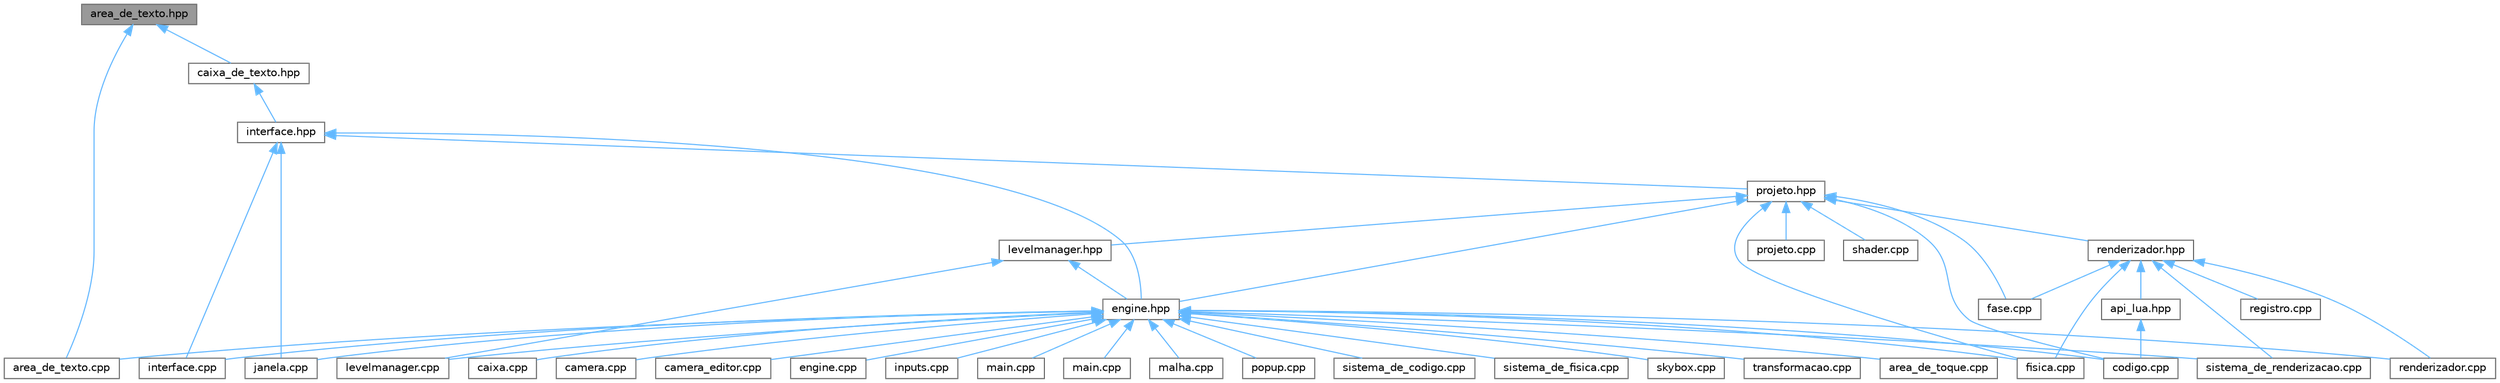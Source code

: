 digraph "area_de_texto.hpp"
{
 // LATEX_PDF_SIZE
  bgcolor="transparent";
  edge [fontname=Helvetica,fontsize=10,labelfontname=Helvetica,labelfontsize=10];
  node [fontname=Helvetica,fontsize=10,shape=box,height=0.2,width=0.4];
  Node1 [id="Node000001",label="area_de_texto.hpp",height=0.2,width=0.4,color="gray40", fillcolor="grey60", style="filled", fontcolor="black",tooltip=" "];
  Node1 -> Node2 [id="edge1_Node000001_Node000002",dir="back",color="steelblue1",style="solid",tooltip=" "];
  Node2 [id="Node000002",label="area_de_texto.cpp",height=0.2,width=0.4,color="grey40", fillcolor="white", style="filled",URL="$area__de__texto_8cpp.html",tooltip=" "];
  Node1 -> Node3 [id="edge2_Node000001_Node000003",dir="back",color="steelblue1",style="solid",tooltip=" "];
  Node3 [id="Node000003",label="caixa_de_texto.hpp",height=0.2,width=0.4,color="grey40", fillcolor="white", style="filled",URL="$caixa__de__texto_8hpp.html",tooltip=" "];
  Node3 -> Node4 [id="edge3_Node000003_Node000004",dir="back",color="steelblue1",style="solid",tooltip=" "];
  Node4 [id="Node000004",label="interface.hpp",height=0.2,width=0.4,color="grey40", fillcolor="white", style="filled",URL="$interface_8hpp_source.html",tooltip=" "];
  Node4 -> Node5 [id="edge4_Node000004_Node000005",dir="back",color="steelblue1",style="solid",tooltip=" "];
  Node5 [id="Node000005",label="engine.hpp",height=0.2,width=0.4,color="grey40", fillcolor="white", style="filled",URL="$engine_8hpp.html",tooltip=" "];
  Node5 -> Node2 [id="edge5_Node000005_Node000002",dir="back",color="steelblue1",style="solid",tooltip=" "];
  Node5 -> Node6 [id="edge6_Node000005_Node000006",dir="back",color="steelblue1",style="solid",tooltip=" "];
  Node6 [id="Node000006",label="area_de_toque.cpp",height=0.2,width=0.4,color="grey40", fillcolor="white", style="filled",URL="$area__de__toque_8cpp.html",tooltip=" "];
  Node5 -> Node7 [id="edge7_Node000005_Node000007",dir="back",color="steelblue1",style="solid",tooltip=" "];
  Node7 [id="Node000007",label="caixa.cpp",height=0.2,width=0.4,color="grey40", fillcolor="white", style="filled",URL="$caixa_8cpp.html",tooltip=" "];
  Node5 -> Node8 [id="edge8_Node000005_Node000008",dir="back",color="steelblue1",style="solid",tooltip=" "];
  Node8 [id="Node000008",label="camera.cpp",height=0.2,width=0.4,color="grey40", fillcolor="white", style="filled",URL="$camera_8cpp.html",tooltip=" "];
  Node5 -> Node9 [id="edge9_Node000005_Node000009",dir="back",color="steelblue1",style="solid",tooltip=" "];
  Node9 [id="Node000009",label="camera_editor.cpp",height=0.2,width=0.4,color="grey40", fillcolor="white", style="filled",URL="$camera__editor_8cpp.html",tooltip=" "];
  Node5 -> Node10 [id="edge10_Node000005_Node000010",dir="back",color="steelblue1",style="solid",tooltip=" "];
  Node10 [id="Node000010",label="codigo.cpp",height=0.2,width=0.4,color="grey40", fillcolor="white", style="filled",URL="$codigo_8cpp.html",tooltip=" "];
  Node5 -> Node11 [id="edge11_Node000005_Node000011",dir="back",color="steelblue1",style="solid",tooltip=" "];
  Node11 [id="Node000011",label="engine.cpp",height=0.2,width=0.4,color="grey40", fillcolor="white", style="filled",URL="$engine_8cpp.html",tooltip=" "];
  Node5 -> Node12 [id="edge12_Node000005_Node000012",dir="back",color="steelblue1",style="solid",tooltip=" "];
  Node12 [id="Node000012",label="fisica.cpp",height=0.2,width=0.4,color="grey40", fillcolor="white", style="filled",URL="$fisica_8cpp.html",tooltip=" "];
  Node5 -> Node13 [id="edge13_Node000005_Node000013",dir="back",color="steelblue1",style="solid",tooltip=" "];
  Node13 [id="Node000013",label="inputs.cpp",height=0.2,width=0.4,color="grey40", fillcolor="white", style="filled",URL="$inputs_8cpp.html",tooltip=" "];
  Node5 -> Node14 [id="edge14_Node000005_Node000014",dir="back",color="steelblue1",style="solid",tooltip=" "];
  Node14 [id="Node000014",label="interface.cpp",height=0.2,width=0.4,color="grey40", fillcolor="white", style="filled",URL="$interface_8cpp.html",tooltip=" "];
  Node5 -> Node15 [id="edge15_Node000005_Node000015",dir="back",color="steelblue1",style="solid",tooltip=" "];
  Node15 [id="Node000015",label="janela.cpp",height=0.2,width=0.4,color="grey40", fillcolor="white", style="filled",URL="$janela_8cpp.html",tooltip=" "];
  Node5 -> Node16 [id="edge16_Node000005_Node000016",dir="back",color="steelblue1",style="solid",tooltip=" "];
  Node16 [id="Node000016",label="levelmanager.cpp",height=0.2,width=0.4,color="grey40", fillcolor="white", style="filled",URL="$levelmanager_8cpp.html",tooltip=" "];
  Node5 -> Node17 [id="edge17_Node000005_Node000017",dir="back",color="steelblue1",style="solid",tooltip=" "];
  Node17 [id="Node000017",label="main.cpp",height=0.2,width=0.4,color="grey40", fillcolor="white", style="filled",URL="$editor_2src_2main_8cpp.html",tooltip=" "];
  Node5 -> Node18 [id="edge18_Node000005_Node000018",dir="back",color="steelblue1",style="solid",tooltip=" "];
  Node18 [id="Node000018",label="main.cpp",height=0.2,width=0.4,color="grey40", fillcolor="white", style="filled",URL="$runtime_2src_2main_8cpp.html",tooltip=" "];
  Node5 -> Node19 [id="edge19_Node000005_Node000019",dir="back",color="steelblue1",style="solid",tooltip=" "];
  Node19 [id="Node000019",label="malha.cpp",height=0.2,width=0.4,color="grey40", fillcolor="white", style="filled",URL="$malha_8cpp.html",tooltip=" "];
  Node5 -> Node20 [id="edge20_Node000005_Node000020",dir="back",color="steelblue1",style="solid",tooltip=" "];
  Node20 [id="Node000020",label="popup.cpp",height=0.2,width=0.4,color="grey40", fillcolor="white", style="filled",URL="$popup_8cpp.html",tooltip=" "];
  Node5 -> Node21 [id="edge21_Node000005_Node000021",dir="back",color="steelblue1",style="solid",tooltip=" "];
  Node21 [id="Node000021",label="renderizador.cpp",height=0.2,width=0.4,color="grey40", fillcolor="white", style="filled",URL="$renderizador_8cpp.html",tooltip=" "];
  Node5 -> Node22 [id="edge22_Node000005_Node000022",dir="back",color="steelblue1",style="solid",tooltip=" "];
  Node22 [id="Node000022",label="sistema_de_codigo.cpp",height=0.2,width=0.4,color="grey40", fillcolor="white", style="filled",URL="$sistema__de__codigo_8cpp.html",tooltip=" "];
  Node5 -> Node23 [id="edge23_Node000005_Node000023",dir="back",color="steelblue1",style="solid",tooltip=" "];
  Node23 [id="Node000023",label="sistema_de_fisica.cpp",height=0.2,width=0.4,color="grey40", fillcolor="white", style="filled",URL="$sistema__de__fisica_8cpp.html",tooltip=" "];
  Node5 -> Node24 [id="edge24_Node000005_Node000024",dir="back",color="steelblue1",style="solid",tooltip=" "];
  Node24 [id="Node000024",label="sistema_de_renderizacao.cpp",height=0.2,width=0.4,color="grey40", fillcolor="white", style="filled",URL="$sistema__de__renderizacao_8cpp.html",tooltip=" "];
  Node5 -> Node25 [id="edge25_Node000005_Node000025",dir="back",color="steelblue1",style="solid",tooltip=" "];
  Node25 [id="Node000025",label="skybox.cpp",height=0.2,width=0.4,color="grey40", fillcolor="white", style="filled",URL="$skybox_8cpp.html",tooltip=" "];
  Node5 -> Node26 [id="edge26_Node000005_Node000026",dir="back",color="steelblue1",style="solid",tooltip=" "];
  Node26 [id="Node000026",label="transformacao.cpp",height=0.2,width=0.4,color="grey40", fillcolor="white", style="filled",URL="$transformacao_8cpp.html",tooltip=" "];
  Node4 -> Node14 [id="edge27_Node000004_Node000014",dir="back",color="steelblue1",style="solid",tooltip=" "];
  Node4 -> Node15 [id="edge28_Node000004_Node000015",dir="back",color="steelblue1",style="solid",tooltip=" "];
  Node4 -> Node27 [id="edge29_Node000004_Node000027",dir="back",color="steelblue1",style="solid",tooltip=" "];
  Node27 [id="Node000027",label="projeto.hpp",height=0.2,width=0.4,color="grey40", fillcolor="white", style="filled",URL="$projeto_8hpp.html",tooltip="Classe projeto."];
  Node27 -> Node10 [id="edge30_Node000027_Node000010",dir="back",color="steelblue1",style="solid",tooltip=" "];
  Node27 -> Node5 [id="edge31_Node000027_Node000005",dir="back",color="steelblue1",style="solid",tooltip=" "];
  Node27 -> Node28 [id="edge32_Node000027_Node000028",dir="back",color="steelblue1",style="solid",tooltip=" "];
  Node28 [id="Node000028",label="fase.cpp",height=0.2,width=0.4,color="grey40", fillcolor="white", style="filled",URL="$fase_8cpp.html",tooltip=" "];
  Node27 -> Node12 [id="edge33_Node000027_Node000012",dir="back",color="steelblue1",style="solid",tooltip=" "];
  Node27 -> Node29 [id="edge34_Node000027_Node000029",dir="back",color="steelblue1",style="solid",tooltip=" "];
  Node29 [id="Node000029",label="levelmanager.hpp",height=0.2,width=0.4,color="grey40", fillcolor="white", style="filled",URL="$levelmanager_8hpp.html",tooltip="Gerencia as fases."];
  Node29 -> Node5 [id="edge35_Node000029_Node000005",dir="back",color="steelblue1",style="solid",tooltip=" "];
  Node29 -> Node16 [id="edge36_Node000029_Node000016",dir="back",color="steelblue1",style="solid",tooltip=" "];
  Node27 -> Node30 [id="edge37_Node000027_Node000030",dir="back",color="steelblue1",style="solid",tooltip=" "];
  Node30 [id="Node000030",label="projeto.cpp",height=0.2,width=0.4,color="grey40", fillcolor="white", style="filled",URL="$projeto_8cpp.html",tooltip=" "];
  Node27 -> Node31 [id="edge38_Node000027_Node000031",dir="back",color="steelblue1",style="solid",tooltip=" "];
  Node31 [id="Node000031",label="renderizador.hpp",height=0.2,width=0.4,color="grey40", fillcolor="white", style="filled",URL="$renderizador_8hpp.html",tooltip=" "];
  Node31 -> Node32 [id="edge39_Node000031_Node000032",dir="back",color="steelblue1",style="solid",tooltip=" "];
  Node32 [id="Node000032",label="api_lua.hpp",height=0.2,width=0.4,color="grey40", fillcolor="white", style="filled",URL="$api__lua_8hpp.html",tooltip=" "];
  Node32 -> Node10 [id="edge40_Node000032_Node000010",dir="back",color="steelblue1",style="solid",tooltip=" "];
  Node31 -> Node28 [id="edge41_Node000031_Node000028",dir="back",color="steelblue1",style="solid",tooltip=" "];
  Node31 -> Node12 [id="edge42_Node000031_Node000012",dir="back",color="steelblue1",style="solid",tooltip=" "];
  Node31 -> Node33 [id="edge43_Node000031_Node000033",dir="back",color="steelblue1",style="solid",tooltip=" "];
  Node33 [id="Node000033",label="registro.cpp",height=0.2,width=0.4,color="grey40", fillcolor="white", style="filled",URL="$registro_8cpp.html",tooltip=" "];
  Node31 -> Node21 [id="edge44_Node000031_Node000021",dir="back",color="steelblue1",style="solid",tooltip=" "];
  Node31 -> Node24 [id="edge45_Node000031_Node000024",dir="back",color="steelblue1",style="solid",tooltip=" "];
  Node27 -> Node34 [id="edge46_Node000027_Node000034",dir="back",color="steelblue1",style="solid",tooltip=" "];
  Node34 [id="Node000034",label="shader.cpp",height=0.2,width=0.4,color="grey40", fillcolor="white", style="filled",URL="$shader_8cpp.html",tooltip=" "];
}
